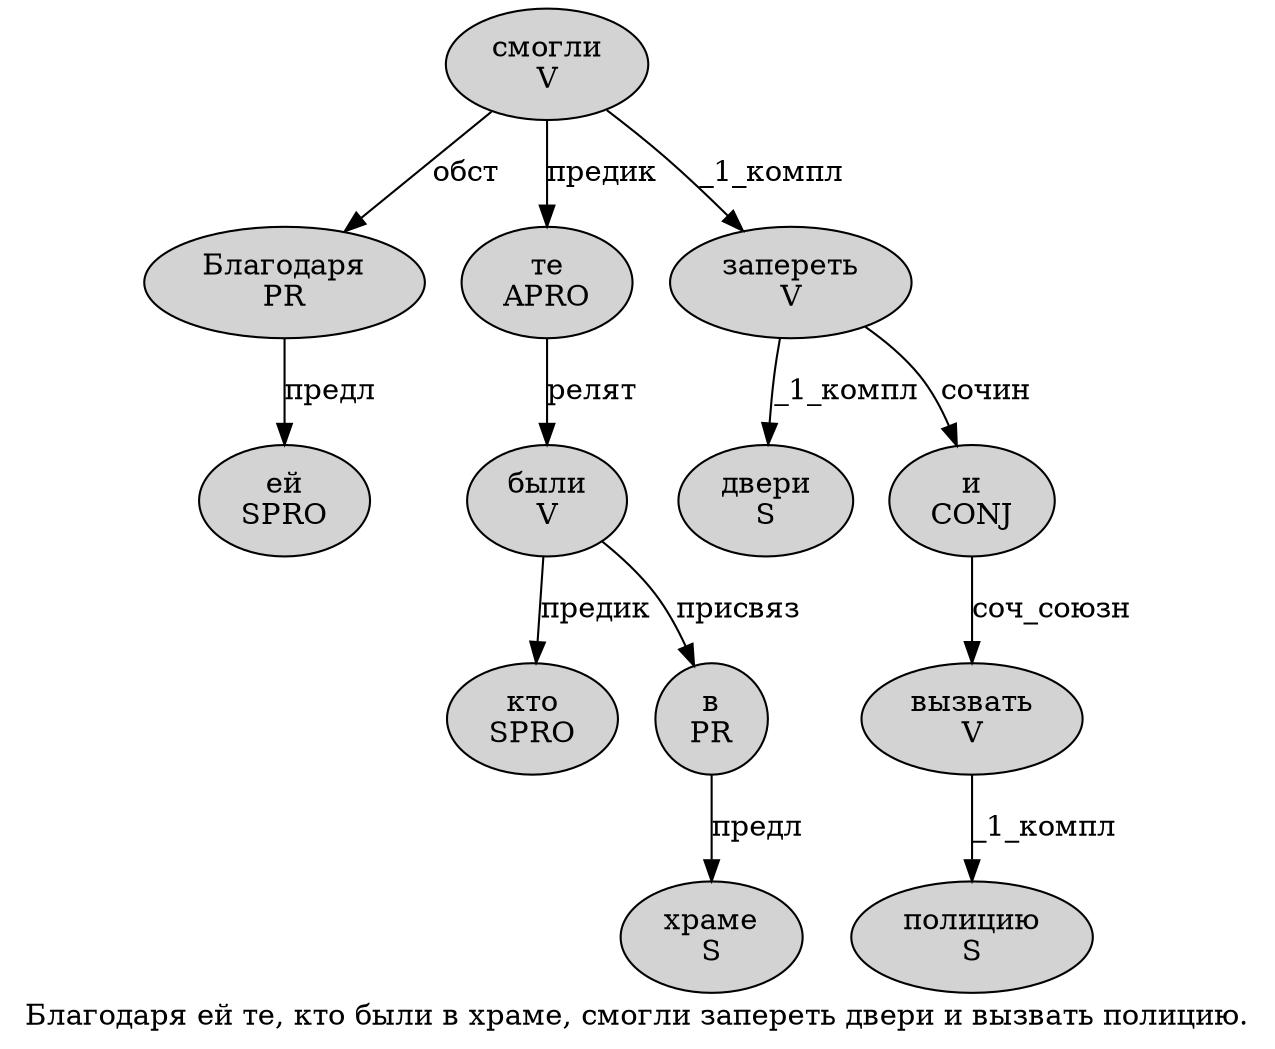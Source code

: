 digraph SENTENCE_1013 {
	graph [label="Благодаря ей те, кто были в храме, смогли запереть двери и вызвать полицию."]
	node [style=filled]
		0 [label="Благодаря
PR" color="" fillcolor=lightgray penwidth=1 shape=ellipse]
		1 [label="ей
SPRO" color="" fillcolor=lightgray penwidth=1 shape=ellipse]
		2 [label="те
APRO" color="" fillcolor=lightgray penwidth=1 shape=ellipse]
		4 [label="кто
SPRO" color="" fillcolor=lightgray penwidth=1 shape=ellipse]
		5 [label="были
V" color="" fillcolor=lightgray penwidth=1 shape=ellipse]
		6 [label="в
PR" color="" fillcolor=lightgray penwidth=1 shape=ellipse]
		7 [label="храме
S" color="" fillcolor=lightgray penwidth=1 shape=ellipse]
		9 [label="смогли
V" color="" fillcolor=lightgray penwidth=1 shape=ellipse]
		10 [label="запереть
V" color="" fillcolor=lightgray penwidth=1 shape=ellipse]
		11 [label="двери
S" color="" fillcolor=lightgray penwidth=1 shape=ellipse]
		12 [label="и
CONJ" color="" fillcolor=lightgray penwidth=1 shape=ellipse]
		13 [label="вызвать
V" color="" fillcolor=lightgray penwidth=1 shape=ellipse]
		14 [label="полицию
S" color="" fillcolor=lightgray penwidth=1 shape=ellipse]
			5 -> 4 [label="предик"]
			5 -> 6 [label="присвяз"]
			9 -> 0 [label="обст"]
			9 -> 2 [label="предик"]
			9 -> 10 [label="_1_компл"]
			12 -> 13 [label="соч_союзн"]
			6 -> 7 [label="предл"]
			0 -> 1 [label="предл"]
			2 -> 5 [label="релят"]
			10 -> 11 [label="_1_компл"]
			10 -> 12 [label="сочин"]
			13 -> 14 [label="_1_компл"]
}